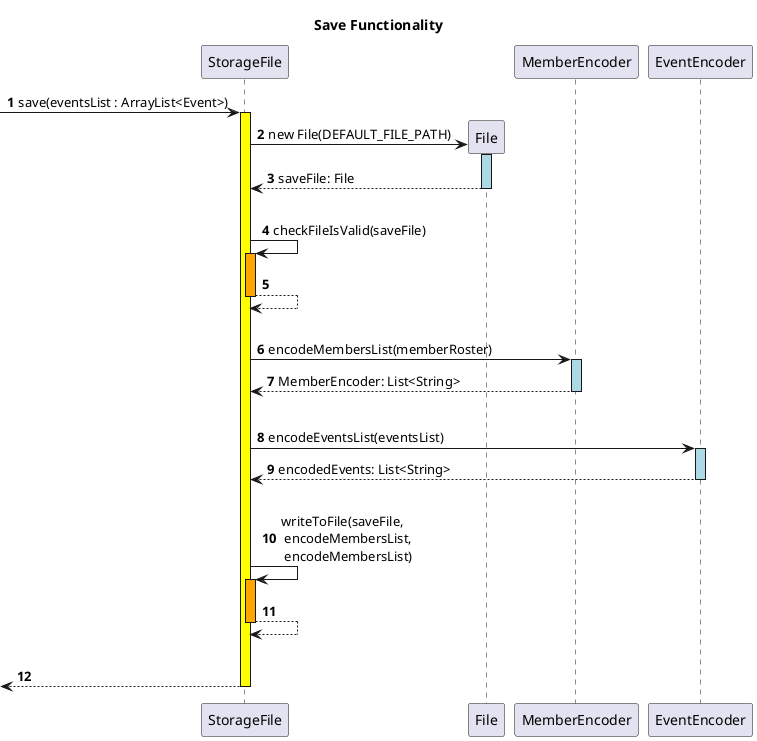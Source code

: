 @startuml
autonumber
title Save Functionality

-> StorageFile: save(eventsList : ArrayList<Event>)
activate StorageFile #yellow

create File
StorageFile -> File:new File(DEFAULT_FILE_PATH)
activate File #lightblue
return saveFile: File
|||
StorageFile -> StorageFile: checkFileIsValid(saveFile)
activate StorageFile #orange
return
|||
StorageFile -> MemberEncoder: encodeMembersList(memberRoster)
activate MemberEncoder #lightblue
return MemberEncoder: List<String>
|||
StorageFile -> EventEncoder: encodeEventsList(eventsList)
activate EventEncoder #lightblue
return encodedEvents: List<String>
|||
StorageFile -> StorageFile: writeToFile(saveFile,\n encodeMembersList,\n encodeMembersList)
activate StorageFile #orange
return
|||
return

@enduml